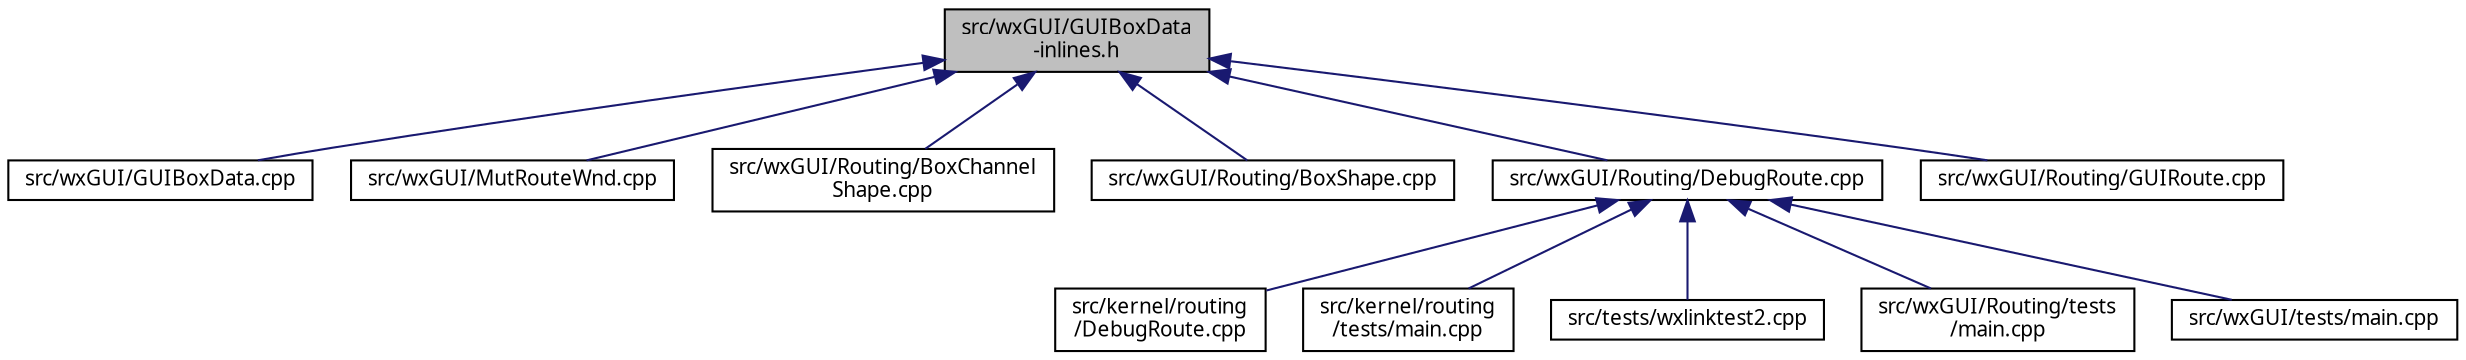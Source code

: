 digraph "src/wxGUI/GUIBoxData-inlines.h"
{
  edge [fontname="Sans",fontsize="10",labelfontname="Sans",labelfontsize="10"];
  node [fontname="Sans",fontsize="10",shape=record];
  Node105 [label="src/wxGUI/GUIBoxData\l-inlines.h",height=0.2,width=0.4,color="black", fillcolor="grey75", style="filled", fontcolor="black"];
  Node105 -> Node106 [dir="back",color="midnightblue",fontsize="10",style="solid",fontname="Sans"];
  Node106 [label="src/wxGUI/GUIBoxData.cpp",height=0.2,width=0.4,color="black", fillcolor="white", style="filled",URL="$d2/dd3/GUIBoxData_8cpp.html"];
  Node105 -> Node107 [dir="back",color="midnightblue",fontsize="10",style="solid",fontname="Sans"];
  Node107 [label="src/wxGUI/MutRouteWnd.cpp",height=0.2,width=0.4,color="black", fillcolor="white", style="filled",URL="$dc/def/MutRouteWnd_8cpp.html",tooltip="Routing window. "];
  Node105 -> Node108 [dir="back",color="midnightblue",fontsize="10",style="solid",fontname="Sans"];
  Node108 [label="src/wxGUI/Routing/BoxChannel\lShape.cpp",height=0.2,width=0.4,color="black", fillcolor="white", style="filled",URL="$d9/d24/BoxChannelShape_8cpp.html",tooltip="Box shape for route window. "];
  Node105 -> Node109 [dir="back",color="midnightblue",fontsize="10",style="solid",fontname="Sans"];
  Node109 [label="src/wxGUI/Routing/BoxShape.cpp",height=0.2,width=0.4,color="black", fillcolor="white", style="filled",URL="$d8/db4/BoxShape_8cpp.html",tooltip="Box shape for route window. "];
  Node105 -> Node110 [dir="back",color="midnightblue",fontsize="10",style="solid",fontname="Sans"];
  Node110 [label="src/wxGUI/Routing/DebugRoute.cpp",height=0.2,width=0.4,color="black", fillcolor="white", style="filled",URL="$dc/de8/wxGUI_2Routing_2DebugRoute_8cpp.html",tooltip="Debug functions for routing system. "];
  Node110 -> Node111 [dir="back",color="midnightblue",fontsize="10",style="solid",fontname="Sans"];
  Node111 [label="src/kernel/routing\l/DebugRoute.cpp",height=0.2,width=0.4,color="black", fillcolor="white", style="filled",URL="$d8/d1c/kernel_2routing_2DebugRoute_8cpp.html"];
  Node110 -> Node112 [dir="back",color="midnightblue",fontsize="10",style="solid",fontname="Sans"];
  Node112 [label="src/kernel/routing\l/tests/main.cpp",height=0.2,width=0.4,color="black", fillcolor="white", style="filled",URL="$d1/de6/kernel_2routing_2tests_2main_8cpp.html"];
  Node110 -> Node113 [dir="back",color="midnightblue",fontsize="10",style="solid",fontname="Sans"];
  Node113 [label="src/tests/wxlinktest2.cpp",height=0.2,width=0.4,color="black", fillcolor="white", style="filled",URL="$df/d13/wxlinktest2_8cpp.html"];
  Node110 -> Node114 [dir="back",color="midnightblue",fontsize="10",style="solid",fontname="Sans"];
  Node114 [label="src/wxGUI/Routing/tests\l/main.cpp",height=0.2,width=0.4,color="black", fillcolor="white", style="filled",URL="$da/dee/wxGUI_2Routing_2tests_2main_8cpp.html"];
  Node110 -> Node115 [dir="back",color="midnightblue",fontsize="10",style="solid",fontname="Sans"];
  Node115 [label="src/wxGUI/tests/main.cpp",height=0.2,width=0.4,color="black", fillcolor="white", style="filled",URL="$d9/d27/wxGUI_2tests_2main_8cpp.html"];
  Node105 -> Node116 [dir="back",color="midnightblue",fontsize="10",style="solid",fontname="Sans"];
  Node116 [label="src/wxGUI/Routing/GUIRoute.cpp",height=0.2,width=0.4,color="black", fillcolor="white", style="filled",URL="$d4/dee/GUIRoute_8cpp.html"];
}
